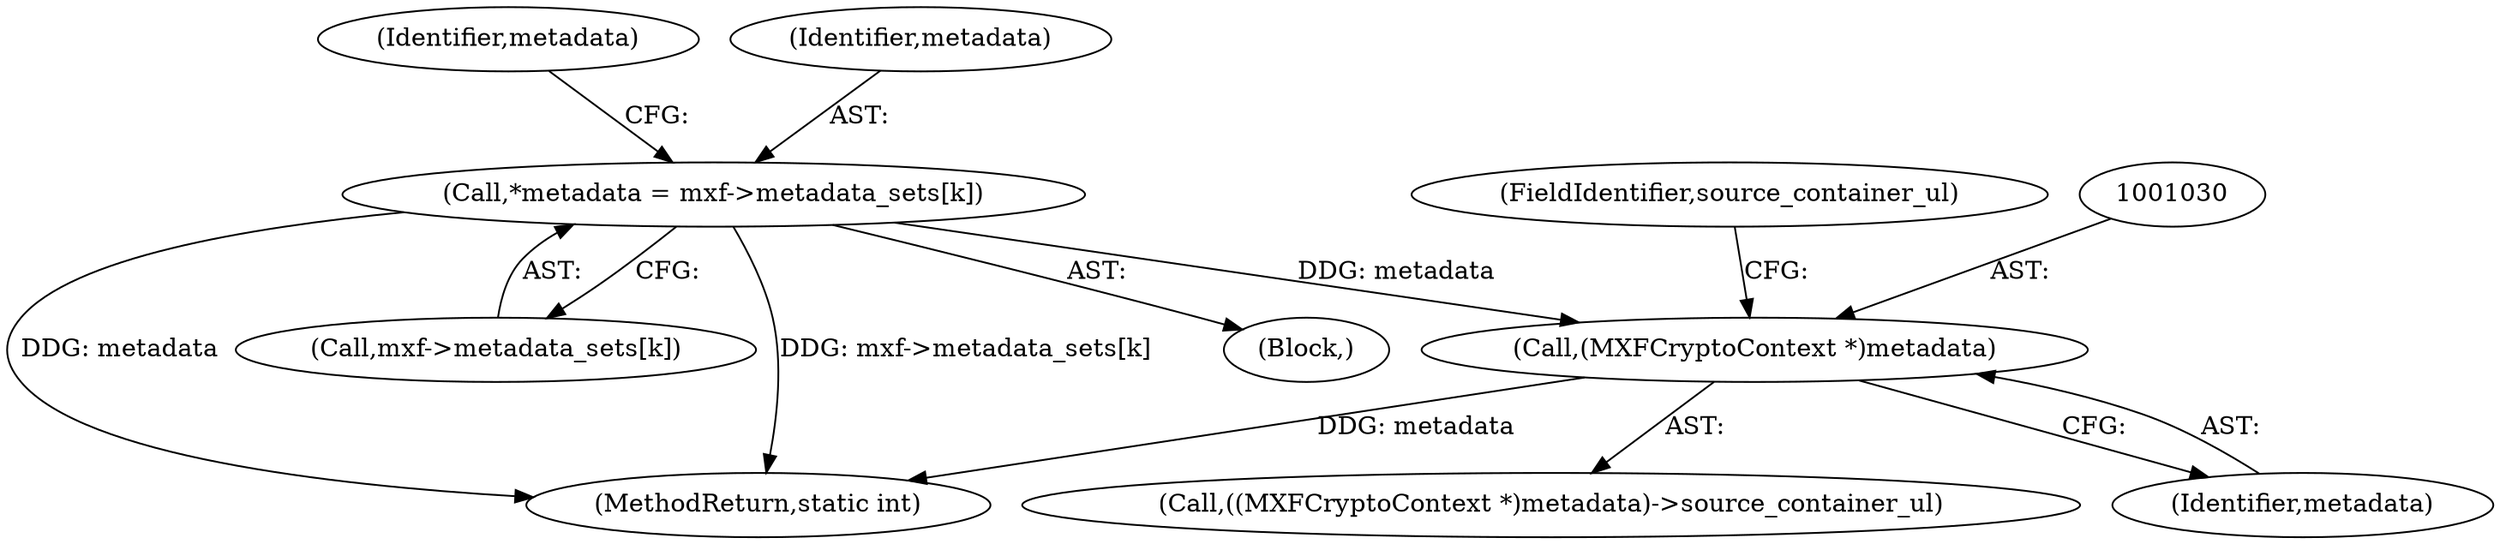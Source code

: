 digraph "0_FFmpeg_bab0716c7f4793ec42e05a5aa7e80d82a0dd4e75@pointer" {
"1001029" [label="(Call,(MXFCryptoContext *)metadata)"];
"1001011" [label="(Call,*metadata = mxf->metadata_sets[k])"];
"1001021" [label="(Identifier,metadata)"];
"1001009" [label="(Block,)"];
"1001032" [label="(FieldIdentifier,source_container_ul)"];
"1001013" [label="(Call,mxf->metadata_sets[k])"];
"1001012" [label="(Identifier,metadata)"];
"1001031" [label="(Identifier,metadata)"];
"1001991" [label="(MethodReturn,static int)"];
"1001029" [label="(Call,(MXFCryptoContext *)metadata)"];
"1001011" [label="(Call,*metadata = mxf->metadata_sets[k])"];
"1001028" [label="(Call,((MXFCryptoContext *)metadata)->source_container_ul)"];
"1001029" -> "1001028"  [label="AST: "];
"1001029" -> "1001031"  [label="CFG: "];
"1001030" -> "1001029"  [label="AST: "];
"1001031" -> "1001029"  [label="AST: "];
"1001032" -> "1001029"  [label="CFG: "];
"1001029" -> "1001991"  [label="DDG: metadata"];
"1001011" -> "1001029"  [label="DDG: metadata"];
"1001011" -> "1001009"  [label="AST: "];
"1001011" -> "1001013"  [label="CFG: "];
"1001012" -> "1001011"  [label="AST: "];
"1001013" -> "1001011"  [label="AST: "];
"1001021" -> "1001011"  [label="CFG: "];
"1001011" -> "1001991"  [label="DDG: metadata"];
"1001011" -> "1001991"  [label="DDG: mxf->metadata_sets[k]"];
}
